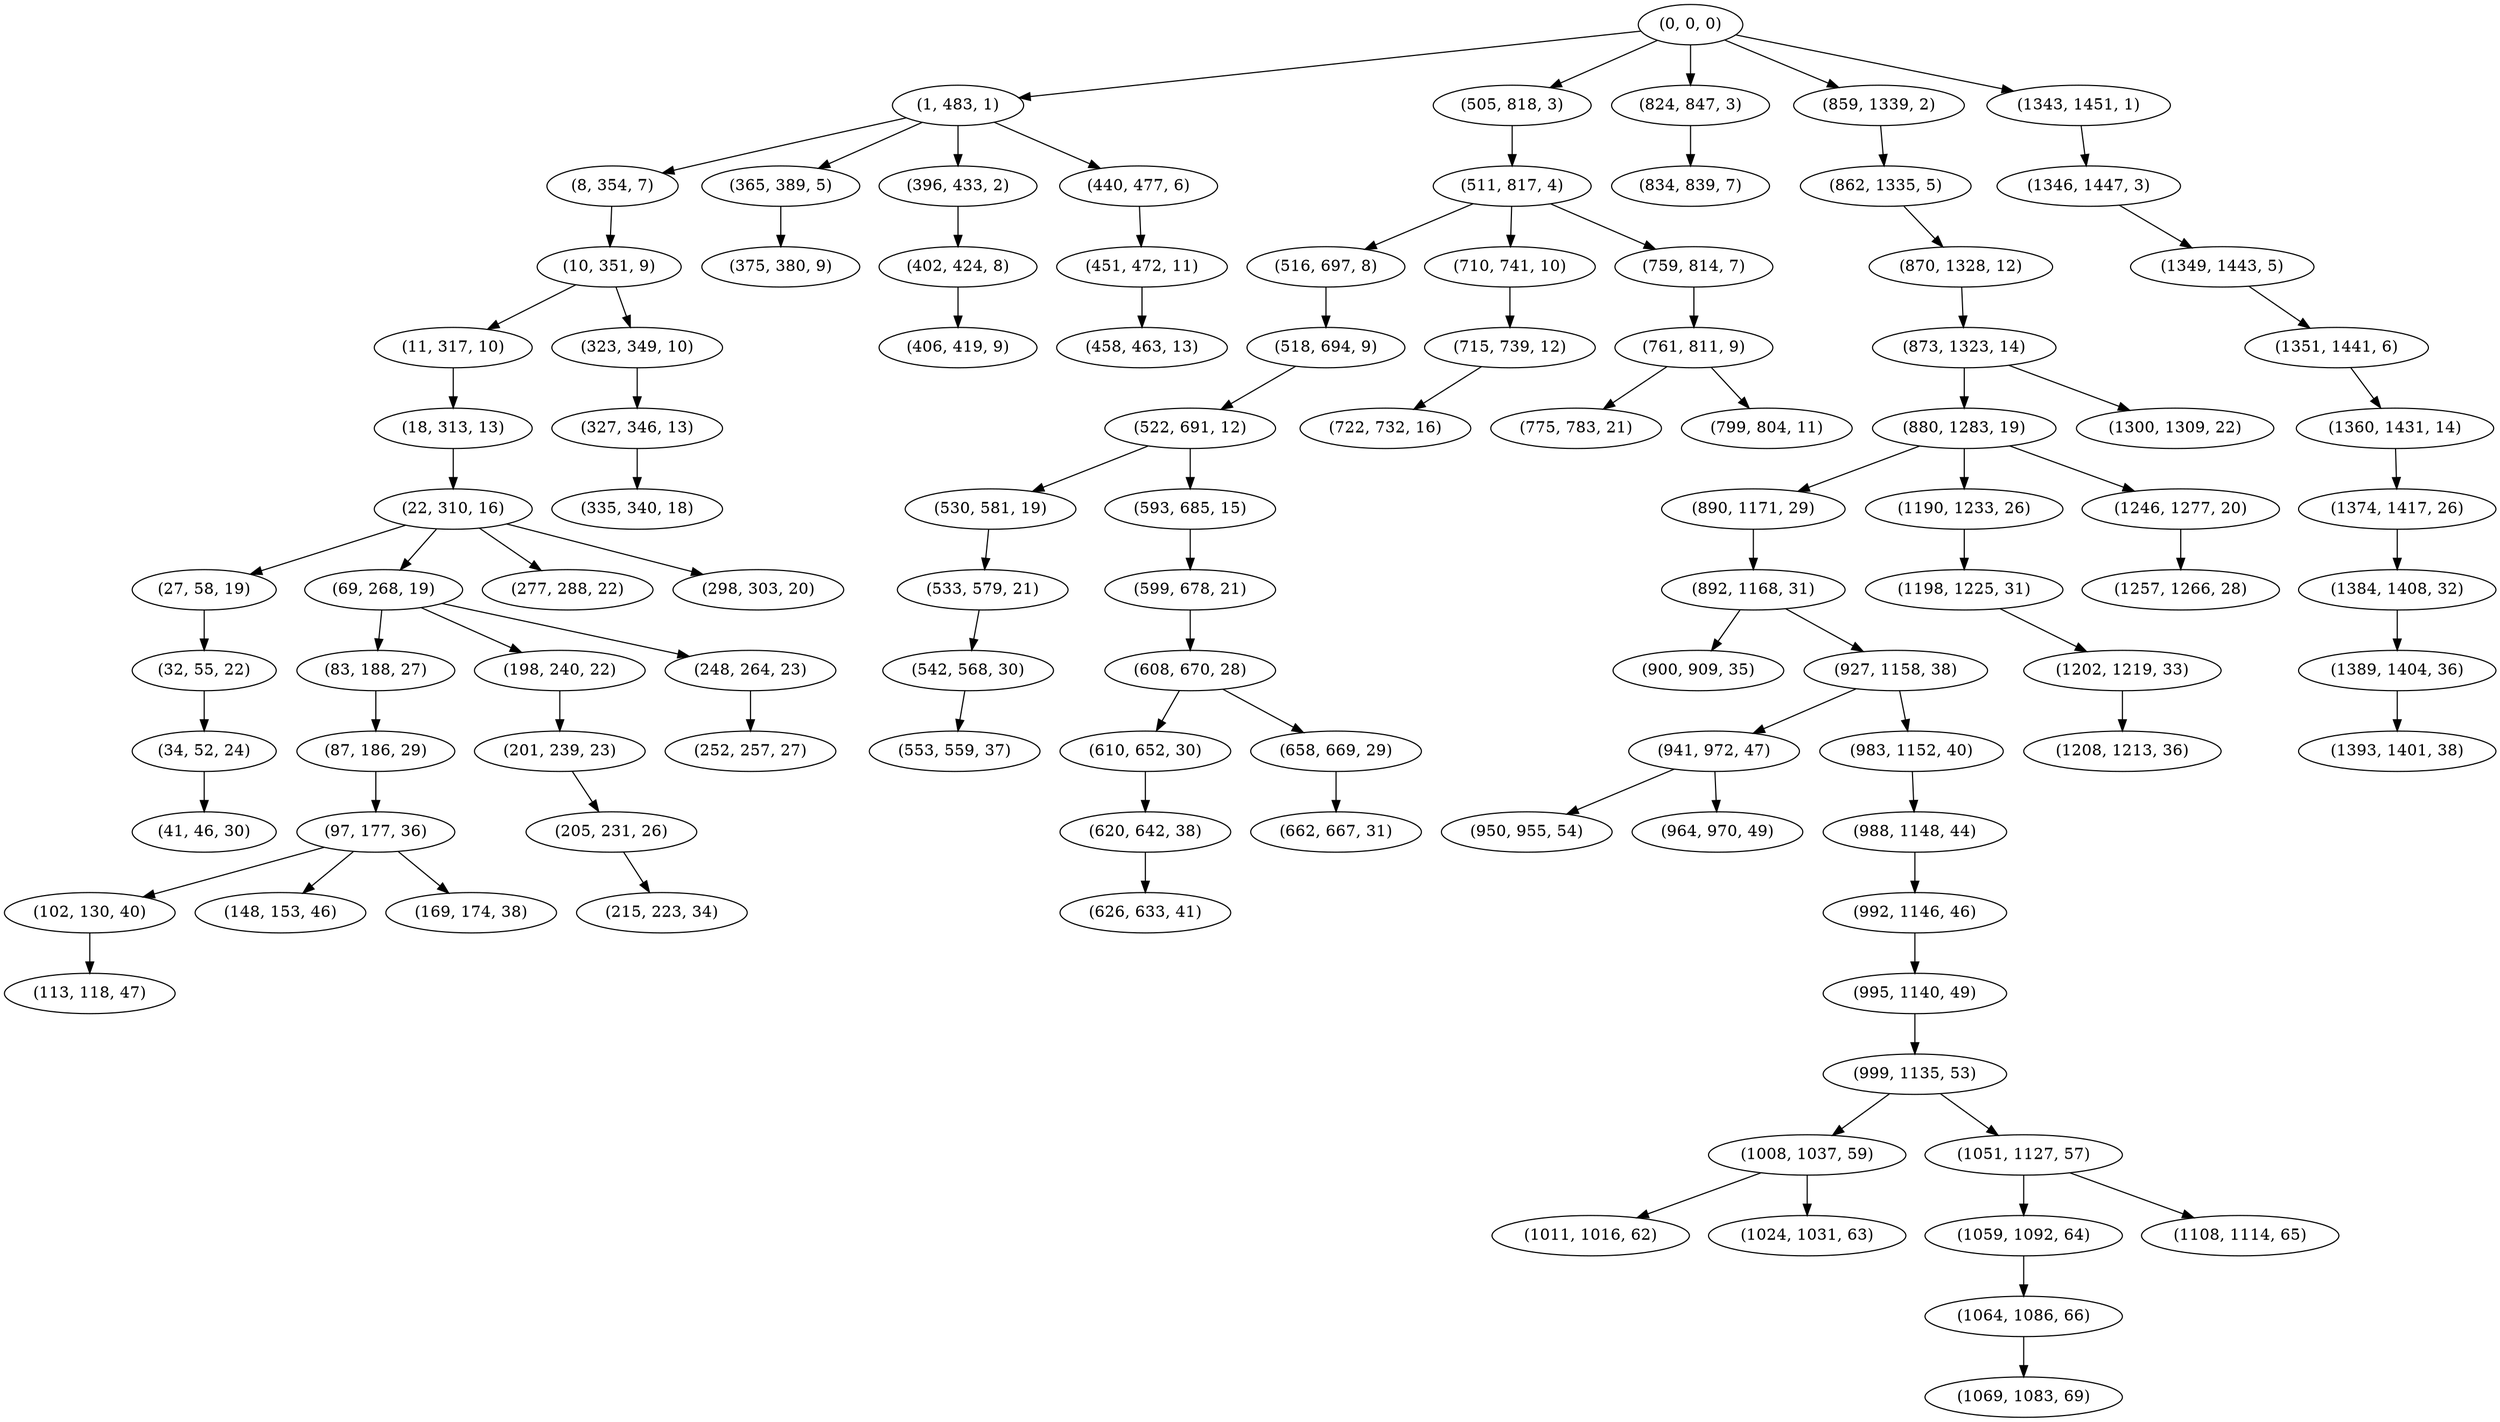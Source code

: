 digraph tree {
    "(0, 0, 0)";
    "(1, 483, 1)";
    "(8, 354, 7)";
    "(10, 351, 9)";
    "(11, 317, 10)";
    "(18, 313, 13)";
    "(22, 310, 16)";
    "(27, 58, 19)";
    "(32, 55, 22)";
    "(34, 52, 24)";
    "(41, 46, 30)";
    "(69, 268, 19)";
    "(83, 188, 27)";
    "(87, 186, 29)";
    "(97, 177, 36)";
    "(102, 130, 40)";
    "(113, 118, 47)";
    "(148, 153, 46)";
    "(169, 174, 38)";
    "(198, 240, 22)";
    "(201, 239, 23)";
    "(205, 231, 26)";
    "(215, 223, 34)";
    "(248, 264, 23)";
    "(252, 257, 27)";
    "(277, 288, 22)";
    "(298, 303, 20)";
    "(323, 349, 10)";
    "(327, 346, 13)";
    "(335, 340, 18)";
    "(365, 389, 5)";
    "(375, 380, 9)";
    "(396, 433, 2)";
    "(402, 424, 8)";
    "(406, 419, 9)";
    "(440, 477, 6)";
    "(451, 472, 11)";
    "(458, 463, 13)";
    "(505, 818, 3)";
    "(511, 817, 4)";
    "(516, 697, 8)";
    "(518, 694, 9)";
    "(522, 691, 12)";
    "(530, 581, 19)";
    "(533, 579, 21)";
    "(542, 568, 30)";
    "(553, 559, 37)";
    "(593, 685, 15)";
    "(599, 678, 21)";
    "(608, 670, 28)";
    "(610, 652, 30)";
    "(620, 642, 38)";
    "(626, 633, 41)";
    "(658, 669, 29)";
    "(662, 667, 31)";
    "(710, 741, 10)";
    "(715, 739, 12)";
    "(722, 732, 16)";
    "(759, 814, 7)";
    "(761, 811, 9)";
    "(775, 783, 21)";
    "(799, 804, 11)";
    "(824, 847, 3)";
    "(834, 839, 7)";
    "(859, 1339, 2)";
    "(862, 1335, 5)";
    "(870, 1328, 12)";
    "(873, 1323, 14)";
    "(880, 1283, 19)";
    "(890, 1171, 29)";
    "(892, 1168, 31)";
    "(900, 909, 35)";
    "(927, 1158, 38)";
    "(941, 972, 47)";
    "(950, 955, 54)";
    "(964, 970, 49)";
    "(983, 1152, 40)";
    "(988, 1148, 44)";
    "(992, 1146, 46)";
    "(995, 1140, 49)";
    "(999, 1135, 53)";
    "(1008, 1037, 59)";
    "(1011, 1016, 62)";
    "(1024, 1031, 63)";
    "(1051, 1127, 57)";
    "(1059, 1092, 64)";
    "(1064, 1086, 66)";
    "(1069, 1083, 69)";
    "(1108, 1114, 65)";
    "(1190, 1233, 26)";
    "(1198, 1225, 31)";
    "(1202, 1219, 33)";
    "(1208, 1213, 36)";
    "(1246, 1277, 20)";
    "(1257, 1266, 28)";
    "(1300, 1309, 22)";
    "(1343, 1451, 1)";
    "(1346, 1447, 3)";
    "(1349, 1443, 5)";
    "(1351, 1441, 6)";
    "(1360, 1431, 14)";
    "(1374, 1417, 26)";
    "(1384, 1408, 32)";
    "(1389, 1404, 36)";
    "(1393, 1401, 38)";
    "(0, 0, 0)" -> "(1, 483, 1)";
    "(0, 0, 0)" -> "(505, 818, 3)";
    "(0, 0, 0)" -> "(824, 847, 3)";
    "(0, 0, 0)" -> "(859, 1339, 2)";
    "(0, 0, 0)" -> "(1343, 1451, 1)";
    "(1, 483, 1)" -> "(8, 354, 7)";
    "(1, 483, 1)" -> "(365, 389, 5)";
    "(1, 483, 1)" -> "(396, 433, 2)";
    "(1, 483, 1)" -> "(440, 477, 6)";
    "(8, 354, 7)" -> "(10, 351, 9)";
    "(10, 351, 9)" -> "(11, 317, 10)";
    "(10, 351, 9)" -> "(323, 349, 10)";
    "(11, 317, 10)" -> "(18, 313, 13)";
    "(18, 313, 13)" -> "(22, 310, 16)";
    "(22, 310, 16)" -> "(27, 58, 19)";
    "(22, 310, 16)" -> "(69, 268, 19)";
    "(22, 310, 16)" -> "(277, 288, 22)";
    "(22, 310, 16)" -> "(298, 303, 20)";
    "(27, 58, 19)" -> "(32, 55, 22)";
    "(32, 55, 22)" -> "(34, 52, 24)";
    "(34, 52, 24)" -> "(41, 46, 30)";
    "(69, 268, 19)" -> "(83, 188, 27)";
    "(69, 268, 19)" -> "(198, 240, 22)";
    "(69, 268, 19)" -> "(248, 264, 23)";
    "(83, 188, 27)" -> "(87, 186, 29)";
    "(87, 186, 29)" -> "(97, 177, 36)";
    "(97, 177, 36)" -> "(102, 130, 40)";
    "(97, 177, 36)" -> "(148, 153, 46)";
    "(97, 177, 36)" -> "(169, 174, 38)";
    "(102, 130, 40)" -> "(113, 118, 47)";
    "(198, 240, 22)" -> "(201, 239, 23)";
    "(201, 239, 23)" -> "(205, 231, 26)";
    "(205, 231, 26)" -> "(215, 223, 34)";
    "(248, 264, 23)" -> "(252, 257, 27)";
    "(323, 349, 10)" -> "(327, 346, 13)";
    "(327, 346, 13)" -> "(335, 340, 18)";
    "(365, 389, 5)" -> "(375, 380, 9)";
    "(396, 433, 2)" -> "(402, 424, 8)";
    "(402, 424, 8)" -> "(406, 419, 9)";
    "(440, 477, 6)" -> "(451, 472, 11)";
    "(451, 472, 11)" -> "(458, 463, 13)";
    "(505, 818, 3)" -> "(511, 817, 4)";
    "(511, 817, 4)" -> "(516, 697, 8)";
    "(511, 817, 4)" -> "(710, 741, 10)";
    "(511, 817, 4)" -> "(759, 814, 7)";
    "(516, 697, 8)" -> "(518, 694, 9)";
    "(518, 694, 9)" -> "(522, 691, 12)";
    "(522, 691, 12)" -> "(530, 581, 19)";
    "(522, 691, 12)" -> "(593, 685, 15)";
    "(530, 581, 19)" -> "(533, 579, 21)";
    "(533, 579, 21)" -> "(542, 568, 30)";
    "(542, 568, 30)" -> "(553, 559, 37)";
    "(593, 685, 15)" -> "(599, 678, 21)";
    "(599, 678, 21)" -> "(608, 670, 28)";
    "(608, 670, 28)" -> "(610, 652, 30)";
    "(608, 670, 28)" -> "(658, 669, 29)";
    "(610, 652, 30)" -> "(620, 642, 38)";
    "(620, 642, 38)" -> "(626, 633, 41)";
    "(658, 669, 29)" -> "(662, 667, 31)";
    "(710, 741, 10)" -> "(715, 739, 12)";
    "(715, 739, 12)" -> "(722, 732, 16)";
    "(759, 814, 7)" -> "(761, 811, 9)";
    "(761, 811, 9)" -> "(775, 783, 21)";
    "(761, 811, 9)" -> "(799, 804, 11)";
    "(824, 847, 3)" -> "(834, 839, 7)";
    "(859, 1339, 2)" -> "(862, 1335, 5)";
    "(862, 1335, 5)" -> "(870, 1328, 12)";
    "(870, 1328, 12)" -> "(873, 1323, 14)";
    "(873, 1323, 14)" -> "(880, 1283, 19)";
    "(873, 1323, 14)" -> "(1300, 1309, 22)";
    "(880, 1283, 19)" -> "(890, 1171, 29)";
    "(880, 1283, 19)" -> "(1190, 1233, 26)";
    "(880, 1283, 19)" -> "(1246, 1277, 20)";
    "(890, 1171, 29)" -> "(892, 1168, 31)";
    "(892, 1168, 31)" -> "(900, 909, 35)";
    "(892, 1168, 31)" -> "(927, 1158, 38)";
    "(927, 1158, 38)" -> "(941, 972, 47)";
    "(927, 1158, 38)" -> "(983, 1152, 40)";
    "(941, 972, 47)" -> "(950, 955, 54)";
    "(941, 972, 47)" -> "(964, 970, 49)";
    "(983, 1152, 40)" -> "(988, 1148, 44)";
    "(988, 1148, 44)" -> "(992, 1146, 46)";
    "(992, 1146, 46)" -> "(995, 1140, 49)";
    "(995, 1140, 49)" -> "(999, 1135, 53)";
    "(999, 1135, 53)" -> "(1008, 1037, 59)";
    "(999, 1135, 53)" -> "(1051, 1127, 57)";
    "(1008, 1037, 59)" -> "(1011, 1016, 62)";
    "(1008, 1037, 59)" -> "(1024, 1031, 63)";
    "(1051, 1127, 57)" -> "(1059, 1092, 64)";
    "(1051, 1127, 57)" -> "(1108, 1114, 65)";
    "(1059, 1092, 64)" -> "(1064, 1086, 66)";
    "(1064, 1086, 66)" -> "(1069, 1083, 69)";
    "(1190, 1233, 26)" -> "(1198, 1225, 31)";
    "(1198, 1225, 31)" -> "(1202, 1219, 33)";
    "(1202, 1219, 33)" -> "(1208, 1213, 36)";
    "(1246, 1277, 20)" -> "(1257, 1266, 28)";
    "(1343, 1451, 1)" -> "(1346, 1447, 3)";
    "(1346, 1447, 3)" -> "(1349, 1443, 5)";
    "(1349, 1443, 5)" -> "(1351, 1441, 6)";
    "(1351, 1441, 6)" -> "(1360, 1431, 14)";
    "(1360, 1431, 14)" -> "(1374, 1417, 26)";
    "(1374, 1417, 26)" -> "(1384, 1408, 32)";
    "(1384, 1408, 32)" -> "(1389, 1404, 36)";
    "(1389, 1404, 36)" -> "(1393, 1401, 38)";
}
